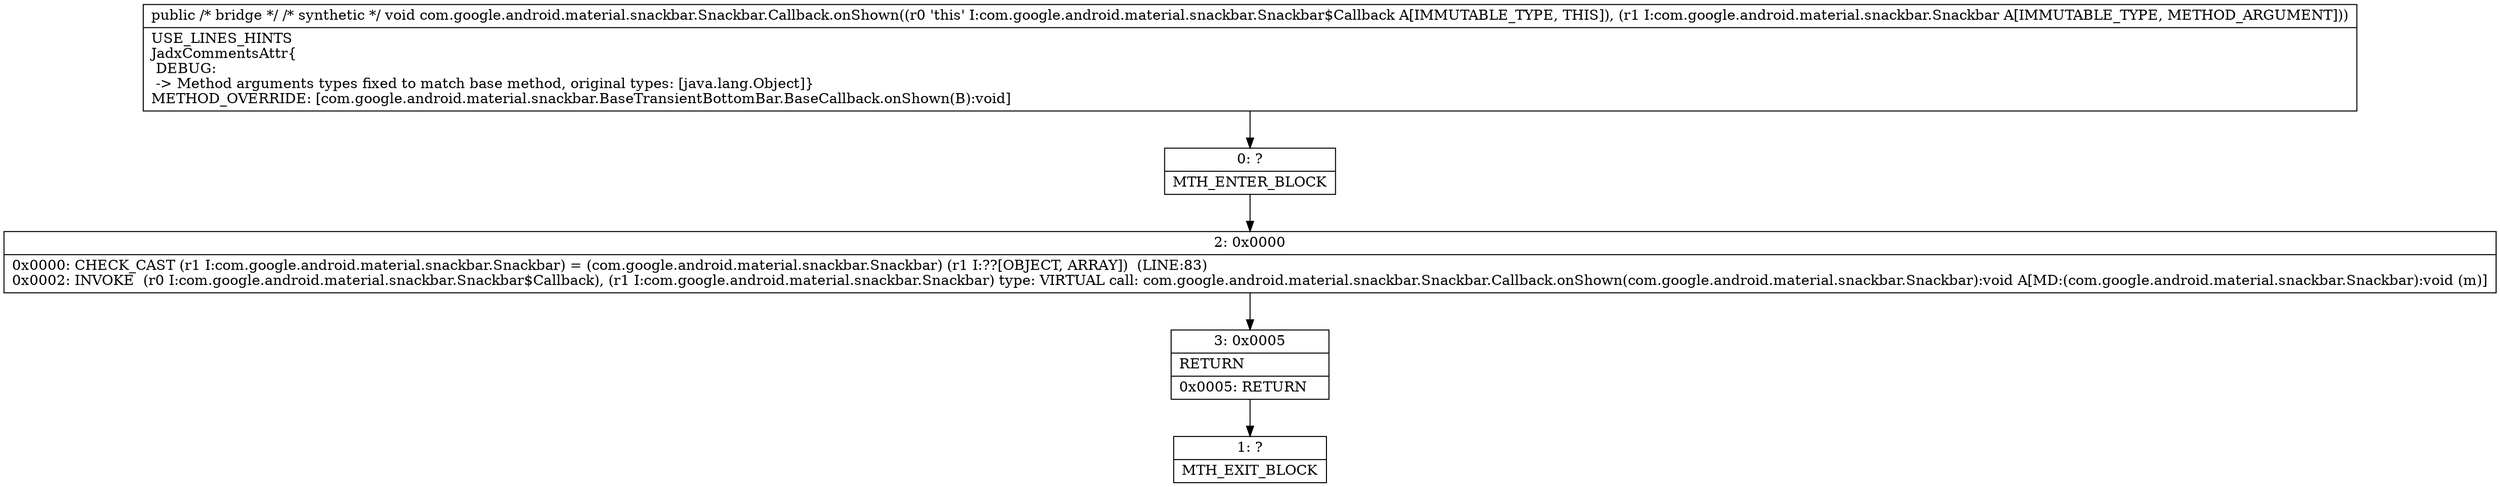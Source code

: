 digraph "CFG forcom.google.android.material.snackbar.Snackbar.Callback.onShown(Ljava\/lang\/Object;)V" {
Node_0 [shape=record,label="{0\:\ ?|MTH_ENTER_BLOCK\l}"];
Node_2 [shape=record,label="{2\:\ 0x0000|0x0000: CHECK_CAST (r1 I:com.google.android.material.snackbar.Snackbar) = (com.google.android.material.snackbar.Snackbar) (r1 I:??[OBJECT, ARRAY])  (LINE:83)\l0x0002: INVOKE  (r0 I:com.google.android.material.snackbar.Snackbar$Callback), (r1 I:com.google.android.material.snackbar.Snackbar) type: VIRTUAL call: com.google.android.material.snackbar.Snackbar.Callback.onShown(com.google.android.material.snackbar.Snackbar):void A[MD:(com.google.android.material.snackbar.Snackbar):void (m)]\l}"];
Node_3 [shape=record,label="{3\:\ 0x0005|RETURN\l|0x0005: RETURN   \l}"];
Node_1 [shape=record,label="{1\:\ ?|MTH_EXIT_BLOCK\l}"];
MethodNode[shape=record,label="{public \/* bridge *\/ \/* synthetic *\/ void com.google.android.material.snackbar.Snackbar.Callback.onShown((r0 'this' I:com.google.android.material.snackbar.Snackbar$Callback A[IMMUTABLE_TYPE, THIS]), (r1 I:com.google.android.material.snackbar.Snackbar A[IMMUTABLE_TYPE, METHOD_ARGUMENT]))  | USE_LINES_HINTS\lJadxCommentsAttr\{\l DEBUG: \l \-\> Method arguments types fixed to match base method, original types: [java.lang.Object]\}\lMETHOD_OVERRIDE: [com.google.android.material.snackbar.BaseTransientBottomBar.BaseCallback.onShown(B):void]\l}"];
MethodNode -> Node_0;Node_0 -> Node_2;
Node_2 -> Node_3;
Node_3 -> Node_1;
}

